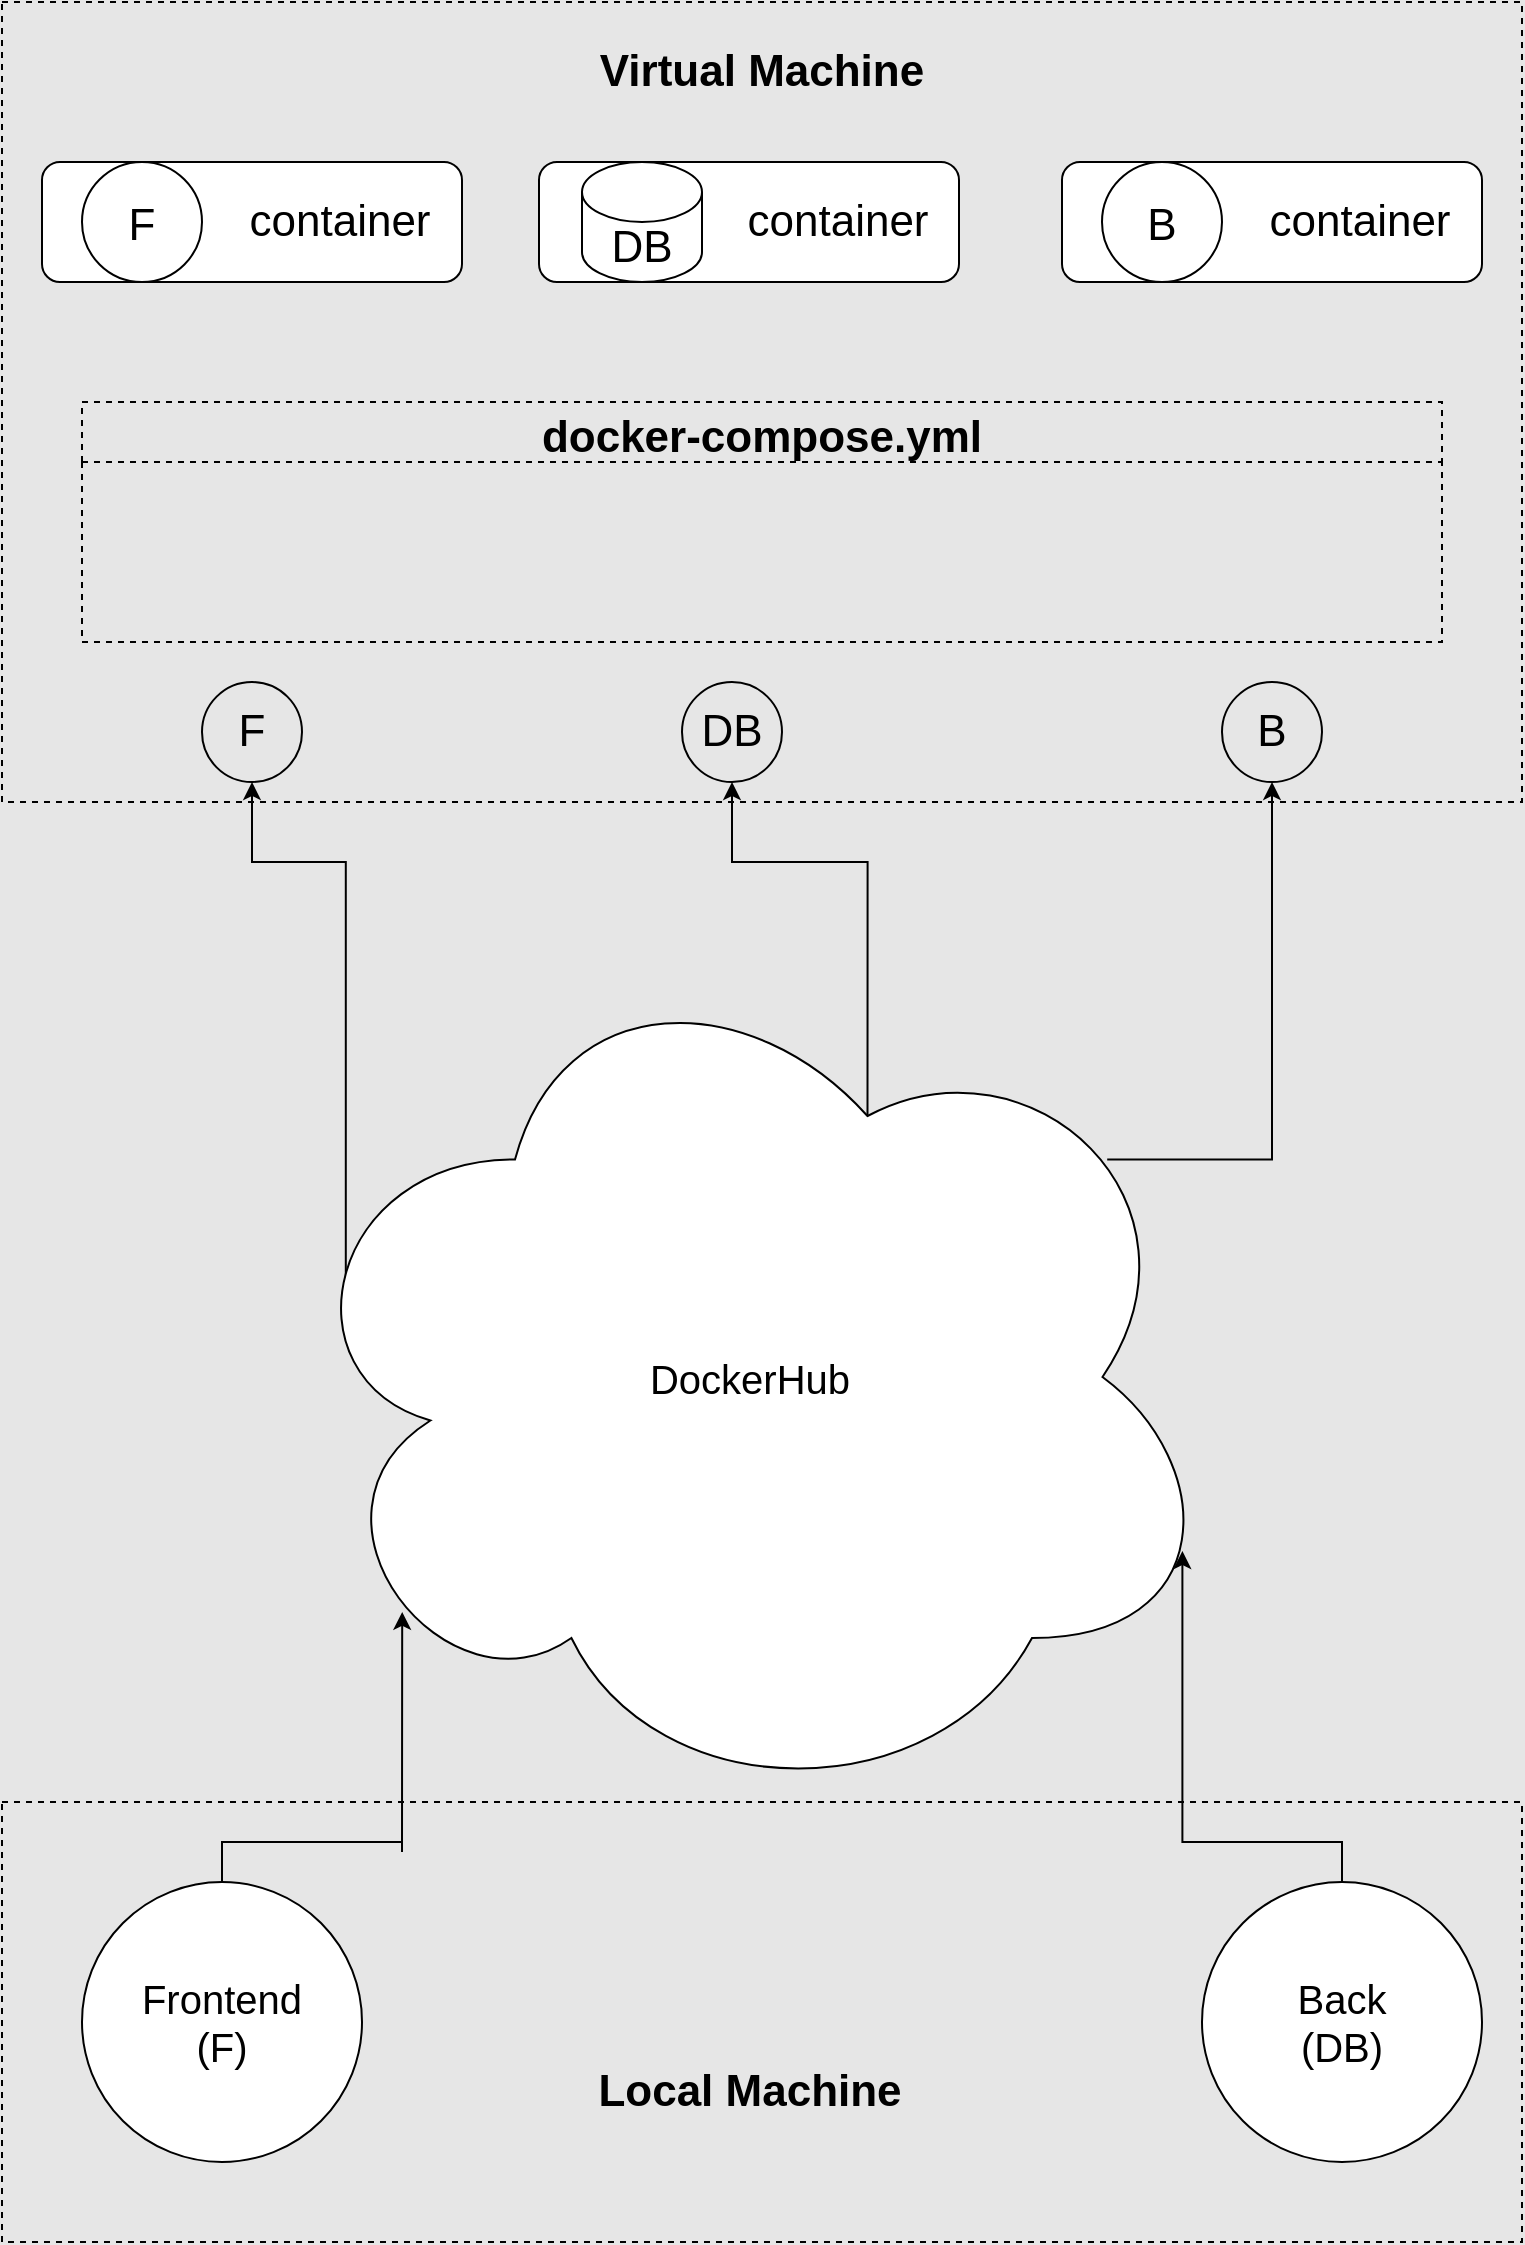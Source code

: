 <mxfile version="20.8.20" type="github"><diagram name="Страница 1" id="5HgcLsvbRW-HA8QMTe-G"><mxGraphModel dx="1002" dy="577" grid="1" gridSize="10" guides="1" tooltips="1" connect="1" arrows="1" fold="1" page="1" pageScale="1" pageWidth="827" pageHeight="1169" background="#E6E6E6" math="0" shadow="0"><root><mxCell id="0"/><mxCell id="1" parent="0"/><mxCell id="g-EUFQ-NRCmpqRzRRzE9-11" style="edgeStyle=orthogonalEdgeStyle;rounded=0;orthogonalLoop=1;jettySize=auto;html=1;entryX=0.13;entryY=0.77;entryDx=0;entryDy=0;entryPerimeter=0;fontSize=20;" parent="1" source="g-EUFQ-NRCmpqRzRRzE9-7" target="g-EUFQ-NRCmpqRzRRzE9-9" edge="1"><mxGeometry relative="1" as="geometry"/></mxCell><mxCell id="g-EUFQ-NRCmpqRzRRzE9-7" value="&lt;font style=&quot;font-size: 20px;&quot;&gt;Frontend&lt;br&gt;(F)&lt;br&gt;&lt;/font&gt;" style="ellipse;whiteSpace=wrap;html=1;aspect=fixed;" parent="1" vertex="1"><mxGeometry x="80" y="980" width="140" height="140" as="geometry"/></mxCell><mxCell id="g-EUFQ-NRCmpqRzRRzE9-12" style="edgeStyle=orthogonalEdgeStyle;rounded=0;orthogonalLoop=1;jettySize=auto;html=1;entryX=0.96;entryY=0.7;entryDx=0;entryDy=0;entryPerimeter=0;fontSize=20;" parent="1" source="g-EUFQ-NRCmpqRzRRzE9-8" target="g-EUFQ-NRCmpqRzRRzE9-9" edge="1"><mxGeometry relative="1" as="geometry"/></mxCell><mxCell id="g-EUFQ-NRCmpqRzRRzE9-8" value="&lt;font style=&quot;font-size: 20px;&quot;&gt;Back&lt;br&gt;(DB)&lt;br&gt;&lt;/font&gt;" style="ellipse;whiteSpace=wrap;html=1;aspect=fixed;" parent="1" vertex="1"><mxGeometry x="640" y="980" width="140" height="140" as="geometry"/></mxCell><mxCell id="g-EUFQ-NRCmpqRzRRzE9-46" style="edgeStyle=orthogonalEdgeStyle;rounded=0;orthogonalLoop=1;jettySize=auto;html=1;exitX=0.07;exitY=0.4;exitDx=0;exitDy=0;exitPerimeter=0;entryX=0.5;entryY=1;entryDx=0;entryDy=0;fontSize=22;" parent="1" source="g-EUFQ-NRCmpqRzRRzE9-9" target="g-EUFQ-NRCmpqRzRRzE9-34" edge="1"><mxGeometry relative="1" as="geometry"/></mxCell><mxCell id="g-EUFQ-NRCmpqRzRRzE9-49" style="edgeStyle=orthogonalEdgeStyle;rounded=0;orthogonalLoop=1;jettySize=auto;html=1;exitX=0.625;exitY=0.2;exitDx=0;exitDy=0;exitPerimeter=0;entryX=0.5;entryY=1;entryDx=0;entryDy=0;fontSize=22;" parent="1" source="g-EUFQ-NRCmpqRzRRzE9-9" target="g-EUFQ-NRCmpqRzRRzE9-35" edge="1"><mxGeometry relative="1" as="geometry"/></mxCell><mxCell id="g-EUFQ-NRCmpqRzRRzE9-50" style="edgeStyle=orthogonalEdgeStyle;rounded=0;orthogonalLoop=1;jettySize=auto;html=1;exitX=0.88;exitY=0.25;exitDx=0;exitDy=0;exitPerimeter=0;entryX=0.5;entryY=1;entryDx=0;entryDy=0;fontSize=22;" parent="1" source="g-EUFQ-NRCmpqRzRRzE9-9" target="g-EUFQ-NRCmpqRzRRzE9-36" edge="1"><mxGeometry relative="1" as="geometry"/></mxCell><mxCell id="g-EUFQ-NRCmpqRzRRzE9-9" value="DockerHub" style="ellipse;shape=cloud;whiteSpace=wrap;html=1;fontSize=20;" parent="1" vertex="1"><mxGeometry x="179" y="510" width="470" height="435" as="geometry"/></mxCell><mxCell id="g-EUFQ-NRCmpqRzRRzE9-15" value="" style="rounded=0;whiteSpace=wrap;html=1;fontSize=20;dashed=1;fillColor=none;" parent="1" vertex="1"><mxGeometry x="40" y="40" width="760" height="400" as="geometry"/></mxCell><mxCell id="g-EUFQ-NRCmpqRzRRzE9-23" value="" style="group" parent="1" vertex="1" connectable="0"><mxGeometry x="60" y="120" width="210" height="60" as="geometry"/></mxCell><mxCell id="g-EUFQ-NRCmpqRzRRzE9-18" value="" style="rounded=1;whiteSpace=wrap;html=1;fontSize=27;" parent="g-EUFQ-NRCmpqRzRRzE9-23" vertex="1"><mxGeometry width="210" height="60" as="geometry"/></mxCell><mxCell id="g-EUFQ-NRCmpqRzRRzE9-21" value="&lt;font style=&quot;font-size: 22px;&quot;&gt;F&lt;/font&gt;" style="ellipse;whiteSpace=wrap;html=1;aspect=fixed;fontSize=27;" parent="g-EUFQ-NRCmpqRzRRzE9-23" vertex="1"><mxGeometry x="20" width="60" height="60" as="geometry"/></mxCell><mxCell id="g-EUFQ-NRCmpqRzRRzE9-22" value="container" style="text;html=1;strokeColor=none;fillColor=none;align=center;verticalAlign=middle;whiteSpace=wrap;rounded=0;fontSize=22;" parent="g-EUFQ-NRCmpqRzRRzE9-23" vertex="1"><mxGeometry x="119" y="15" width="60" height="30" as="geometry"/></mxCell><mxCell id="g-EUFQ-NRCmpqRzRRzE9-24" value="" style="group" parent="1" vertex="1" connectable="0"><mxGeometry x="570" y="120" width="210" height="60" as="geometry"/></mxCell><mxCell id="g-EUFQ-NRCmpqRzRRzE9-25" value="" style="rounded=1;whiteSpace=wrap;html=1;fontSize=27;" parent="g-EUFQ-NRCmpqRzRRzE9-24" vertex="1"><mxGeometry width="210" height="60" as="geometry"/></mxCell><mxCell id="g-EUFQ-NRCmpqRzRRzE9-26" value="&lt;font style=&quot;font-size: 22px;&quot;&gt;B&lt;/font&gt;" style="ellipse;whiteSpace=wrap;html=1;aspect=fixed;fontSize=27;" parent="g-EUFQ-NRCmpqRzRRzE9-24" vertex="1"><mxGeometry x="20" width="60" height="60" as="geometry"/></mxCell><mxCell id="g-EUFQ-NRCmpqRzRRzE9-27" value="container" style="text;html=1;strokeColor=none;fillColor=none;align=center;verticalAlign=middle;whiteSpace=wrap;rounded=0;fontSize=22;" parent="g-EUFQ-NRCmpqRzRRzE9-24" vertex="1"><mxGeometry x="119" y="15" width="60" height="30" as="geometry"/></mxCell><mxCell id="g-EUFQ-NRCmpqRzRRzE9-28" value="" style="group" parent="1" vertex="1" connectable="0"><mxGeometry x="308.5" y="120" width="210" height="180" as="geometry"/></mxCell><mxCell id="g-EUFQ-NRCmpqRzRRzE9-29" value="" style="rounded=1;whiteSpace=wrap;html=1;fontSize=27;" parent="g-EUFQ-NRCmpqRzRRzE9-28" vertex="1"><mxGeometry width="210" height="60" as="geometry"/></mxCell><mxCell id="g-EUFQ-NRCmpqRzRRzE9-31" value="container" style="text;html=1;strokeColor=none;fillColor=none;align=center;verticalAlign=middle;whiteSpace=wrap;rounded=0;fontSize=22;" parent="g-EUFQ-NRCmpqRzRRzE9-28" vertex="1"><mxGeometry x="119" y="15" width="60" height="30" as="geometry"/></mxCell><mxCell id="g-EUFQ-NRCmpqRzRRzE9-32" value="DB" style="shape=cylinder3;whiteSpace=wrap;html=1;boundedLbl=1;backgroundOutline=1;size=15;fontSize=22;" parent="g-EUFQ-NRCmpqRzRRzE9-28" vertex="1"><mxGeometry x="21.5" width="60" height="60" as="geometry"/></mxCell><mxCell id="g-EUFQ-NRCmpqRzRRzE9-34" value="F" style="ellipse;whiteSpace=wrap;html=1;aspect=fixed;fontSize=22;fillColor=none;" parent="1" vertex="1"><mxGeometry x="140" y="380" width="50" height="50" as="geometry"/></mxCell><mxCell id="g-EUFQ-NRCmpqRzRRzE9-35" value="DB" style="ellipse;whiteSpace=wrap;html=1;aspect=fixed;fontSize=22;fillColor=none;" parent="1" vertex="1"><mxGeometry x="380" y="380" width="50" height="50" as="geometry"/></mxCell><mxCell id="g-EUFQ-NRCmpqRzRRzE9-36" value="B" style="ellipse;whiteSpace=wrap;html=1;aspect=fixed;fontSize=22;fillColor=none;" parent="1" vertex="1"><mxGeometry x="650" y="380" width="50" height="50" as="geometry"/></mxCell><mxCell id="g-EUFQ-NRCmpqRzRRzE9-37" value="" style="rounded=0;whiteSpace=wrap;html=1;fontSize=22;fillColor=none;dashed=1;" parent="1" vertex="1"><mxGeometry x="40" y="940" width="760" height="220" as="geometry"/></mxCell><mxCell id="g-EUFQ-NRCmpqRzRRzE9-38" value="Local Machine" style="text;html=1;strokeColor=none;fillColor=none;align=center;verticalAlign=middle;whiteSpace=wrap;rounded=0;fontSize=22;fontStyle=1" parent="1" vertex="1"><mxGeometry x="334" y="1070" width="160" height="30" as="geometry"/></mxCell><mxCell id="g-EUFQ-NRCmpqRzRRzE9-39" value="Virtual Machine" style="text;html=1;strokeColor=none;fillColor=none;align=center;verticalAlign=middle;whiteSpace=wrap;rounded=0;fontSize=22;fontStyle=1" parent="1" vertex="1"><mxGeometry x="317" y="60" width="206" height="30" as="geometry"/></mxCell><mxCell id="g-EUFQ-NRCmpqRzRRzE9-41" value="docker-compose.yml" style="swimlane;dashed=1;fontSize=22;fillColor=none;startSize=30;" parent="1" vertex="1"><mxGeometry x="80" y="240" width="680" height="120" as="geometry"/></mxCell></root></mxGraphModel></diagram></mxfile>